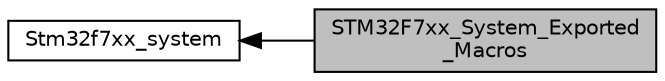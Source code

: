 digraph "STM32F7xx_System_Exported_Macros"
{
  edge [fontname="Helvetica",fontsize="10",labelfontname="Helvetica",labelfontsize="10"];
  node [fontname="Helvetica",fontsize="10",shape=record];
  rankdir=LR;
  Node0 [label="STM32F7xx_System_Exported\l_Macros",height=0.2,width=0.4,color="black", fillcolor="grey75", style="filled", fontcolor="black"];
  Node1 [label="Stm32f7xx_system",height=0.2,width=0.4,color="black", fillcolor="white", style="filled",URL="$group__stm32f7xx__system.html"];
  Node1->Node0 [shape=plaintext, dir="back", style="solid"];
}
